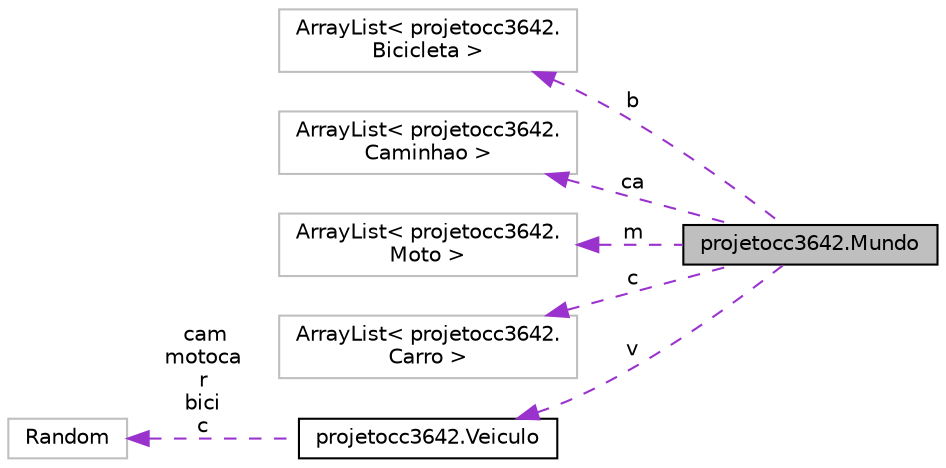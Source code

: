 digraph "projetocc3642.Mundo"
{
  edge [fontname="Helvetica",fontsize="10",labelfontname="Helvetica",labelfontsize="10"];
  node [fontname="Helvetica",fontsize="10",shape=record];
  rankdir="LR";
  Node1 [label="projetocc3642.Mundo",height=0.2,width=0.4,color="black", fillcolor="grey75", style="filled", fontcolor="black"];
  Node2 -> Node1 [dir="back",color="darkorchid3",fontsize="10",style="dashed",label=" b" ];
  Node2 [label="ArrayList\< projetocc3642.\lBicicleta \>",height=0.2,width=0.4,color="grey75", fillcolor="white", style="filled"];
  Node3 -> Node1 [dir="back",color="darkorchid3",fontsize="10",style="dashed",label=" ca" ];
  Node3 [label="ArrayList\< projetocc3642.\lCaminhao \>",height=0.2,width=0.4,color="grey75", fillcolor="white", style="filled"];
  Node4 -> Node1 [dir="back",color="darkorchid3",fontsize="10",style="dashed",label=" m" ];
  Node4 [label="ArrayList\< projetocc3642.\lMoto \>",height=0.2,width=0.4,color="grey75", fillcolor="white", style="filled"];
  Node5 -> Node1 [dir="back",color="darkorchid3",fontsize="10",style="dashed",label=" c" ];
  Node5 [label="ArrayList\< projetocc3642.\lCarro \>",height=0.2,width=0.4,color="grey75", fillcolor="white", style="filled"];
  Node6 -> Node1 [dir="back",color="darkorchid3",fontsize="10",style="dashed",label=" v" ];
  Node6 [label="projetocc3642.Veiculo",height=0.2,width=0.4,color="black", fillcolor="white", style="filled",URL="$classprojetocc3642_1_1_veiculo.html"];
  Node7 -> Node6 [dir="back",color="darkorchid3",fontsize="10",style="dashed",label=" cam\nmotoca\nr\nbici\nc" ];
  Node7 [label="Random",height=0.2,width=0.4,color="grey75", fillcolor="white", style="filled"];
}
